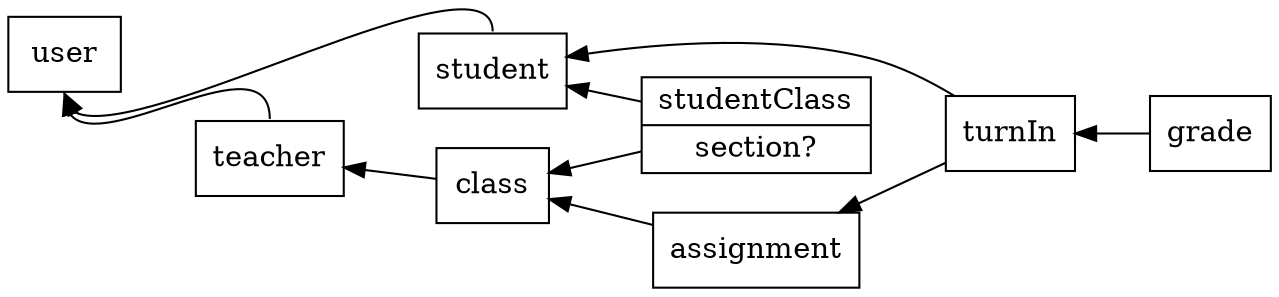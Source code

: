 digraph db {
    rankdir=RL
    node [shape=record]
    student
    class
    studentClass [label="studentClass|section?"]
    studentClass -> student, class
    turnIn -> student, assignment
    user
    grade -> turnIn
    student:n, teacher:n -> user:s

    assignment -> class -> teacher
}
